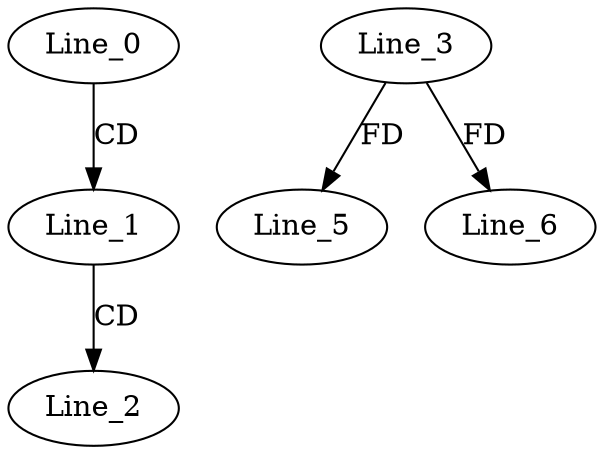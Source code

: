 digraph G {
  Line_0;
  Line_1;
  Line_2;
  Line_3;
  Line_5;
  Line_6;
  Line_0 -> Line_1 [ label="CD" ];
  Line_1 -> Line_2 [ label="CD" ];
  Line_3 -> Line_5 [ label="FD" ];
  Line_3 -> Line_6 [ label="FD" ];
}
